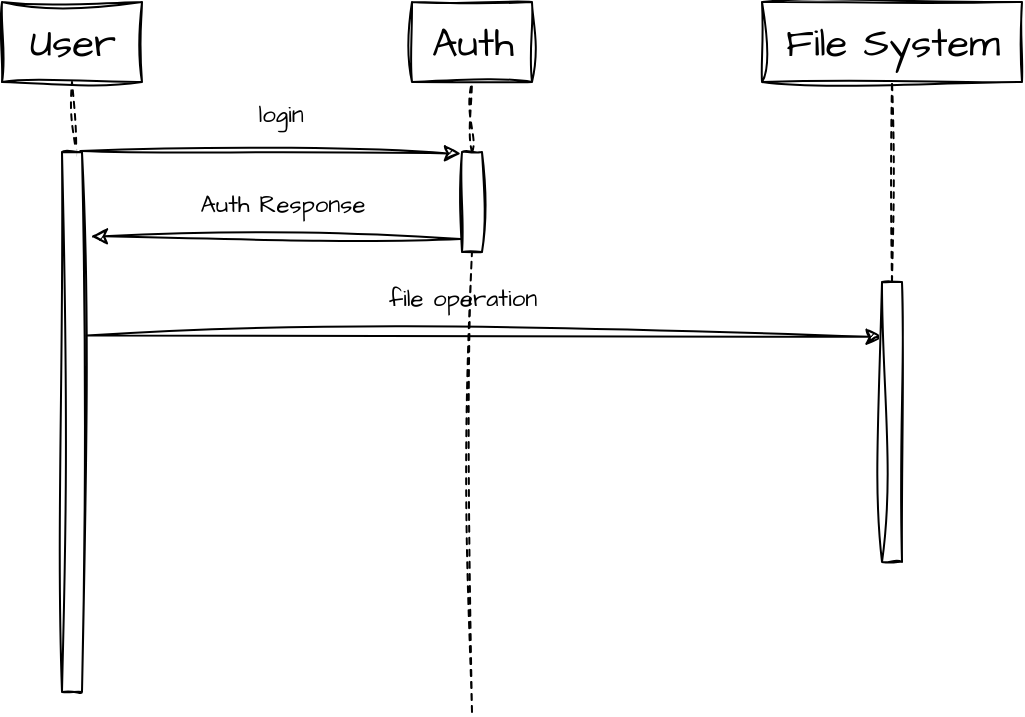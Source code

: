 <mxfile version="20.8.13" type="github">
  <diagram id="kgpKYQtTHZ0yAKxKKP6v" name="Page-1">
    <mxGraphModel dx="988" dy="562" grid="1" gridSize="10" guides="1" tooltips="1" connect="1" arrows="1" fold="1" page="1" pageScale="1" pageWidth="850" pageHeight="1100" math="0" shadow="0">
      <root>
        <mxCell id="0" />
        <mxCell id="1" parent="0" />
        <mxCell id="EbUK3KsYvHvHPLxexbdG-11" value="User" style="html=1;sketch=1;hachureGap=4;jiggle=2;curveFitting=1;fontFamily=Architects Daughter;fontSource=https%3A%2F%2Ffonts.googleapis.com%2Fcss%3Ffamily%3DArchitects%2BDaughter;fontSize=20;" vertex="1" parent="1">
          <mxGeometry x="100" y="125" width="70" height="40" as="geometry" />
        </mxCell>
        <mxCell id="EbUK3KsYvHvHPLxexbdG-12" value="Auth" style="html=1;sketch=1;hachureGap=4;jiggle=2;curveFitting=1;fontFamily=Architects Daughter;fontSource=https%3A%2F%2Ffonts.googleapis.com%2Fcss%3Ffamily%3DArchitects%2BDaughter;fontSize=20;" vertex="1" parent="1">
          <mxGeometry x="305" y="125" width="60" height="40" as="geometry" />
        </mxCell>
        <mxCell id="EbUK3KsYvHvHPLxexbdG-13" value="File System" style="html=1;sketch=1;hachureGap=4;jiggle=2;curveFitting=1;fontFamily=Architects Daughter;fontSource=https%3A%2F%2Ffonts.googleapis.com%2Fcss%3Ffamily%3DArchitects%2BDaughter;fontSize=20;" vertex="1" parent="1">
          <mxGeometry x="480" y="125" width="130" height="40" as="geometry" />
        </mxCell>
        <mxCell id="EbUK3KsYvHvHPLxexbdG-17" value="" style="endArrow=none;dashed=1;html=1;rounded=0;sketch=1;hachureGap=4;jiggle=2;curveFitting=1;fontFamily=Architects Daughter;fontSource=https%3A%2F%2Ffonts.googleapis.com%2Fcss%3Ffamily%3DArchitects%2BDaughter;fontSize=16;entryX=0.5;entryY=1;entryDx=0;entryDy=0;exitX=0.7;exitY=0.007;exitDx=0;exitDy=0;exitPerimeter=0;" edge="1" parent="1" source="EbUK3KsYvHvHPLxexbdG-18" target="EbUK3KsYvHvHPLxexbdG-11">
          <mxGeometry width="50" height="50" relative="1" as="geometry">
            <mxPoint x="135" y="220" as="sourcePoint" />
            <mxPoint x="160" y="280" as="targetPoint" />
          </mxGeometry>
        </mxCell>
        <mxCell id="EbUK3KsYvHvHPLxexbdG-18" value="" style="html=1;points=[];perimeter=orthogonalPerimeter;sketch=1;hachureGap=4;jiggle=2;curveFitting=1;fontFamily=Architects Daughter;fontSource=https%3A%2F%2Ffonts.googleapis.com%2Fcss%3Ffamily%3DArchitects%2BDaughter;fontSize=20;" vertex="1" parent="1">
          <mxGeometry x="130" y="200" width="10" height="270" as="geometry" />
        </mxCell>
        <mxCell id="EbUK3KsYvHvHPLxexbdG-19" value="" style="endArrow=none;dashed=1;html=1;rounded=0;sketch=1;hachureGap=4;jiggle=2;curveFitting=1;fontFamily=Architects Daughter;fontSource=https%3A%2F%2Ffonts.googleapis.com%2Fcss%3Ffamily%3DArchitects%2BDaughter;fontSize=16;entryX=0.5;entryY=1;entryDx=0;entryDy=0;" edge="1" parent="1" target="EbUK3KsYvHvHPLxexbdG-12">
          <mxGeometry width="50" height="50" relative="1" as="geometry">
            <mxPoint x="335" y="200" as="sourcePoint" />
            <mxPoint x="330" y="230" as="targetPoint" />
          </mxGeometry>
        </mxCell>
        <mxCell id="EbUK3KsYvHvHPLxexbdG-20" value="" style="html=1;points=[];perimeter=orthogonalPerimeter;sketch=1;hachureGap=4;jiggle=2;curveFitting=1;fontFamily=Architects Daughter;fontSource=https%3A%2F%2Ffonts.googleapis.com%2Fcss%3Ffamily%3DArchitects%2BDaughter;fontSize=20;" vertex="1" parent="1">
          <mxGeometry x="330" y="200" width="10" height="50" as="geometry" />
        </mxCell>
        <mxCell id="EbUK3KsYvHvHPLxexbdG-22" value="" style="endArrow=classic;html=1;rounded=0;sketch=1;hachureGap=4;jiggle=2;curveFitting=1;fontFamily=Architects Daughter;fontSource=https%3A%2F%2Ffonts.googleapis.com%2Fcss%3Ffamily%3DArchitects%2BDaughter;fontSize=16;exitX=0.914;exitY=-0.002;exitDx=0;exitDy=0;exitPerimeter=0;entryX=-0.052;entryY=0.015;entryDx=0;entryDy=0;entryPerimeter=0;" edge="1" parent="1" source="EbUK3KsYvHvHPLxexbdG-18" target="EbUK3KsYvHvHPLxexbdG-20">
          <mxGeometry width="50" height="50" relative="1" as="geometry">
            <mxPoint x="270" y="300" as="sourcePoint" />
            <mxPoint x="320" y="250" as="targetPoint" />
          </mxGeometry>
        </mxCell>
        <mxCell id="EbUK3KsYvHvHPLxexbdG-24" value="&lt;font style=&quot;font-size: 12px;&quot;&gt;login&lt;/font&gt;" style="edgeLabel;html=1;align=center;verticalAlign=middle;resizable=0;points=[];fontSize=19;fontFamily=Architects Daughter;" vertex="1" connectable="0" parent="EbUK3KsYvHvHPLxexbdG-22">
          <mxGeometry x="-0.126" y="1" relative="1" as="geometry">
            <mxPoint x="17" y="-19" as="offset" />
          </mxGeometry>
        </mxCell>
        <mxCell id="EbUK3KsYvHvHPLxexbdG-26" value="" style="endArrow=classic;html=1;rounded=0;sketch=1;hachureGap=4;jiggle=2;curveFitting=1;fontFamily=Architects Daughter;fontSource=https%3A%2F%2Ffonts.googleapis.com%2Fcss%3Ffamily%3DArchitects%2BDaughter;fontSize=19;entryX=1.445;entryY=0.156;entryDx=0;entryDy=0;entryPerimeter=0;exitX=-0.072;exitY=0.87;exitDx=0;exitDy=0;exitPerimeter=0;" edge="1" parent="1" source="EbUK3KsYvHvHPLxexbdG-20" target="EbUK3KsYvHvHPLxexbdG-18">
          <mxGeometry width="50" height="50" relative="1" as="geometry">
            <mxPoint x="250" y="330" as="sourcePoint" />
            <mxPoint x="300" y="280" as="targetPoint" />
          </mxGeometry>
        </mxCell>
        <mxCell id="EbUK3KsYvHvHPLxexbdG-27" value="&lt;font style=&quot;font-size: 12px;&quot;&gt;Auth Response&lt;/font&gt;" style="edgeLabel;html=1;align=center;verticalAlign=middle;resizable=0;points=[];fontSize=19;fontFamily=Architects Daughter;" vertex="1" connectable="0" parent="EbUK3KsYvHvHPLxexbdG-26">
          <mxGeometry x="-0.097" y="-1" relative="1" as="geometry">
            <mxPoint x="-6" y="-17" as="offset" />
          </mxGeometry>
        </mxCell>
        <mxCell id="EbUK3KsYvHvHPLxexbdG-28" value="" style="endArrow=classic;html=1;rounded=0;sketch=1;hachureGap=4;jiggle=2;curveFitting=1;fontFamily=Architects Daughter;fontSource=https%3A%2F%2Ffonts.googleapis.com%2Fcss%3Ffamily%3DArchitects%2BDaughter;fontSize=12;exitX=1.234;exitY=0.34;exitDx=0;exitDy=0;exitPerimeter=0;entryX=0.028;entryY=0.196;entryDx=0;entryDy=0;entryPerimeter=0;" edge="1" parent="1" source="EbUK3KsYvHvHPLxexbdG-18" target="EbUK3KsYvHvHPLxexbdG-33">
          <mxGeometry width="50" height="50" relative="1" as="geometry">
            <mxPoint x="250" y="330" as="sourcePoint" />
            <mxPoint x="530" y="292" as="targetPoint" />
          </mxGeometry>
        </mxCell>
        <mxCell id="EbUK3KsYvHvHPLxexbdG-31" value="" style="endArrow=none;dashed=1;html=1;rounded=0;sketch=1;hachureGap=4;jiggle=2;curveFitting=1;fontFamily=Architects Daughter;fontSource=https%3A%2F%2Ffonts.googleapis.com%2Fcss%3Ffamily%3DArchitects%2BDaughter;fontSize=12;entryX=0.5;entryY=1;entryDx=0;entryDy=0;" edge="1" parent="1" source="EbUK3KsYvHvHPLxexbdG-33" target="EbUK3KsYvHvHPLxexbdG-13">
          <mxGeometry width="50" height="50" relative="1" as="geometry">
            <mxPoint x="545" y="270" as="sourcePoint" />
            <mxPoint x="610" y="240" as="targetPoint" />
          </mxGeometry>
        </mxCell>
        <mxCell id="EbUK3KsYvHvHPLxexbdG-33" value="" style="html=1;points=[];perimeter=orthogonalPerimeter;sketch=1;hachureGap=4;jiggle=2;curveFitting=1;fontFamily=Architects Daughter;fontSource=https%3A%2F%2Ffonts.googleapis.com%2Fcss%3Ffamily%3DArchitects%2BDaughter;fontSize=12;" vertex="1" parent="1">
          <mxGeometry x="540" y="265" width="10" height="140" as="geometry" />
        </mxCell>
        <mxCell id="EbUK3KsYvHvHPLxexbdG-36" value="&lt;font style=&quot;font-size: 12px;&quot;&gt;file operation&lt;/font&gt;" style="text;html=1;align=center;verticalAlign=middle;resizable=0;points=[];autosize=1;strokeColor=none;fillColor=none;fontSize=20;fontFamily=Architects Daughter;" vertex="1" parent="1">
          <mxGeometry x="280" y="250" width="100" height="40" as="geometry" />
        </mxCell>
        <mxCell id="EbUK3KsYvHvHPLxexbdG-37" value="" style="endArrow=none;dashed=1;html=1;rounded=0;sketch=1;hachureGap=4;jiggle=2;curveFitting=1;fontFamily=Architects Daughter;fontSource=https%3A%2F%2Ffonts.googleapis.com%2Fcss%3Ffamily%3DArchitects%2BDaughter;fontSize=12;" edge="1" parent="1" target="EbUK3KsYvHvHPLxexbdG-20">
          <mxGeometry width="50" height="50" relative="1" as="geometry">
            <mxPoint x="335" y="480" as="sourcePoint" />
            <mxPoint x="470" y="450" as="targetPoint" />
          </mxGeometry>
        </mxCell>
      </root>
    </mxGraphModel>
  </diagram>
</mxfile>
